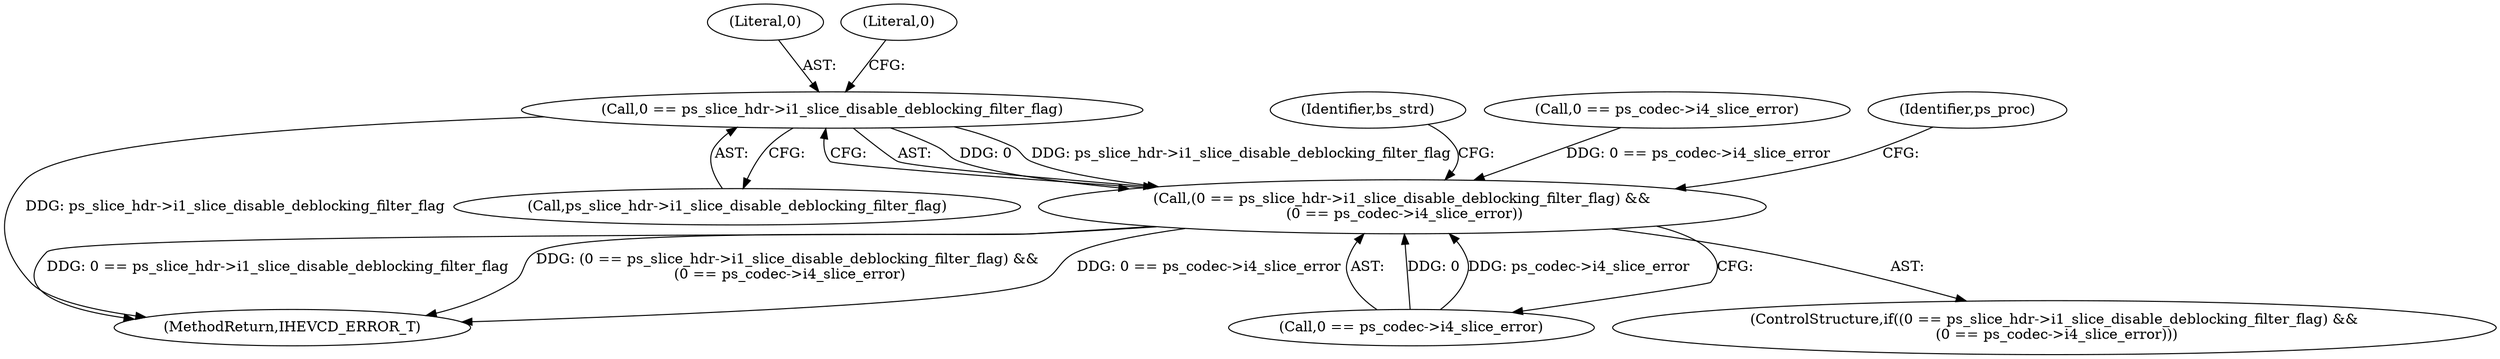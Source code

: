 digraph "0_Android_2b9fb0c2074d370a254b35e2489de2d94943578d@pointer" {
"1003901" [label="(Call,0 == ps_slice_hdr->i1_slice_disable_deblocking_filter_flag)"];
"1003900" [label="(Call,(0 == ps_slice_hdr->i1_slice_disable_deblocking_filter_flag) &&\n (0 == ps_codec->i4_slice_error))"];
"1003901" [label="(Call,0 == ps_slice_hdr->i1_slice_disable_deblocking_filter_flag)"];
"1004292" [label="(Identifier,bs_strd)"];
"1002398" [label="(Call,0 == ps_codec->i4_slice_error)"];
"1003903" [label="(Call,ps_slice_hdr->i1_slice_disable_deblocking_filter_flag)"];
"1003899" [label="(ControlStructure,if((0 == ps_slice_hdr->i1_slice_disable_deblocking_filter_flag) &&\n (0 == ps_codec->i4_slice_error)))"];
"1003919" [label="(Identifier,ps_proc)"];
"1003900" [label="(Call,(0 == ps_slice_hdr->i1_slice_disable_deblocking_filter_flag) &&\n (0 == ps_codec->i4_slice_error))"];
"1005291" [label="(MethodReturn,IHEVCD_ERROR_T)"];
"1003906" [label="(Call,0 == ps_codec->i4_slice_error)"];
"1003902" [label="(Literal,0)"];
"1003907" [label="(Literal,0)"];
"1003901" -> "1003900"  [label="AST: "];
"1003901" -> "1003903"  [label="CFG: "];
"1003902" -> "1003901"  [label="AST: "];
"1003903" -> "1003901"  [label="AST: "];
"1003907" -> "1003901"  [label="CFG: "];
"1003900" -> "1003901"  [label="CFG: "];
"1003901" -> "1005291"  [label="DDG: ps_slice_hdr->i1_slice_disable_deblocking_filter_flag"];
"1003901" -> "1003900"  [label="DDG: 0"];
"1003901" -> "1003900"  [label="DDG: ps_slice_hdr->i1_slice_disable_deblocking_filter_flag"];
"1003900" -> "1003899"  [label="AST: "];
"1003900" -> "1003906"  [label="CFG: "];
"1003906" -> "1003900"  [label="AST: "];
"1003919" -> "1003900"  [label="CFG: "];
"1004292" -> "1003900"  [label="CFG: "];
"1003900" -> "1005291"  [label="DDG: (0 == ps_slice_hdr->i1_slice_disable_deblocking_filter_flag) &&\n (0 == ps_codec->i4_slice_error)"];
"1003900" -> "1005291"  [label="DDG: 0 == ps_codec->i4_slice_error"];
"1003900" -> "1005291"  [label="DDG: 0 == ps_slice_hdr->i1_slice_disable_deblocking_filter_flag"];
"1002398" -> "1003900"  [label="DDG: 0 == ps_codec->i4_slice_error"];
"1003906" -> "1003900"  [label="DDG: 0"];
"1003906" -> "1003900"  [label="DDG: ps_codec->i4_slice_error"];
}
